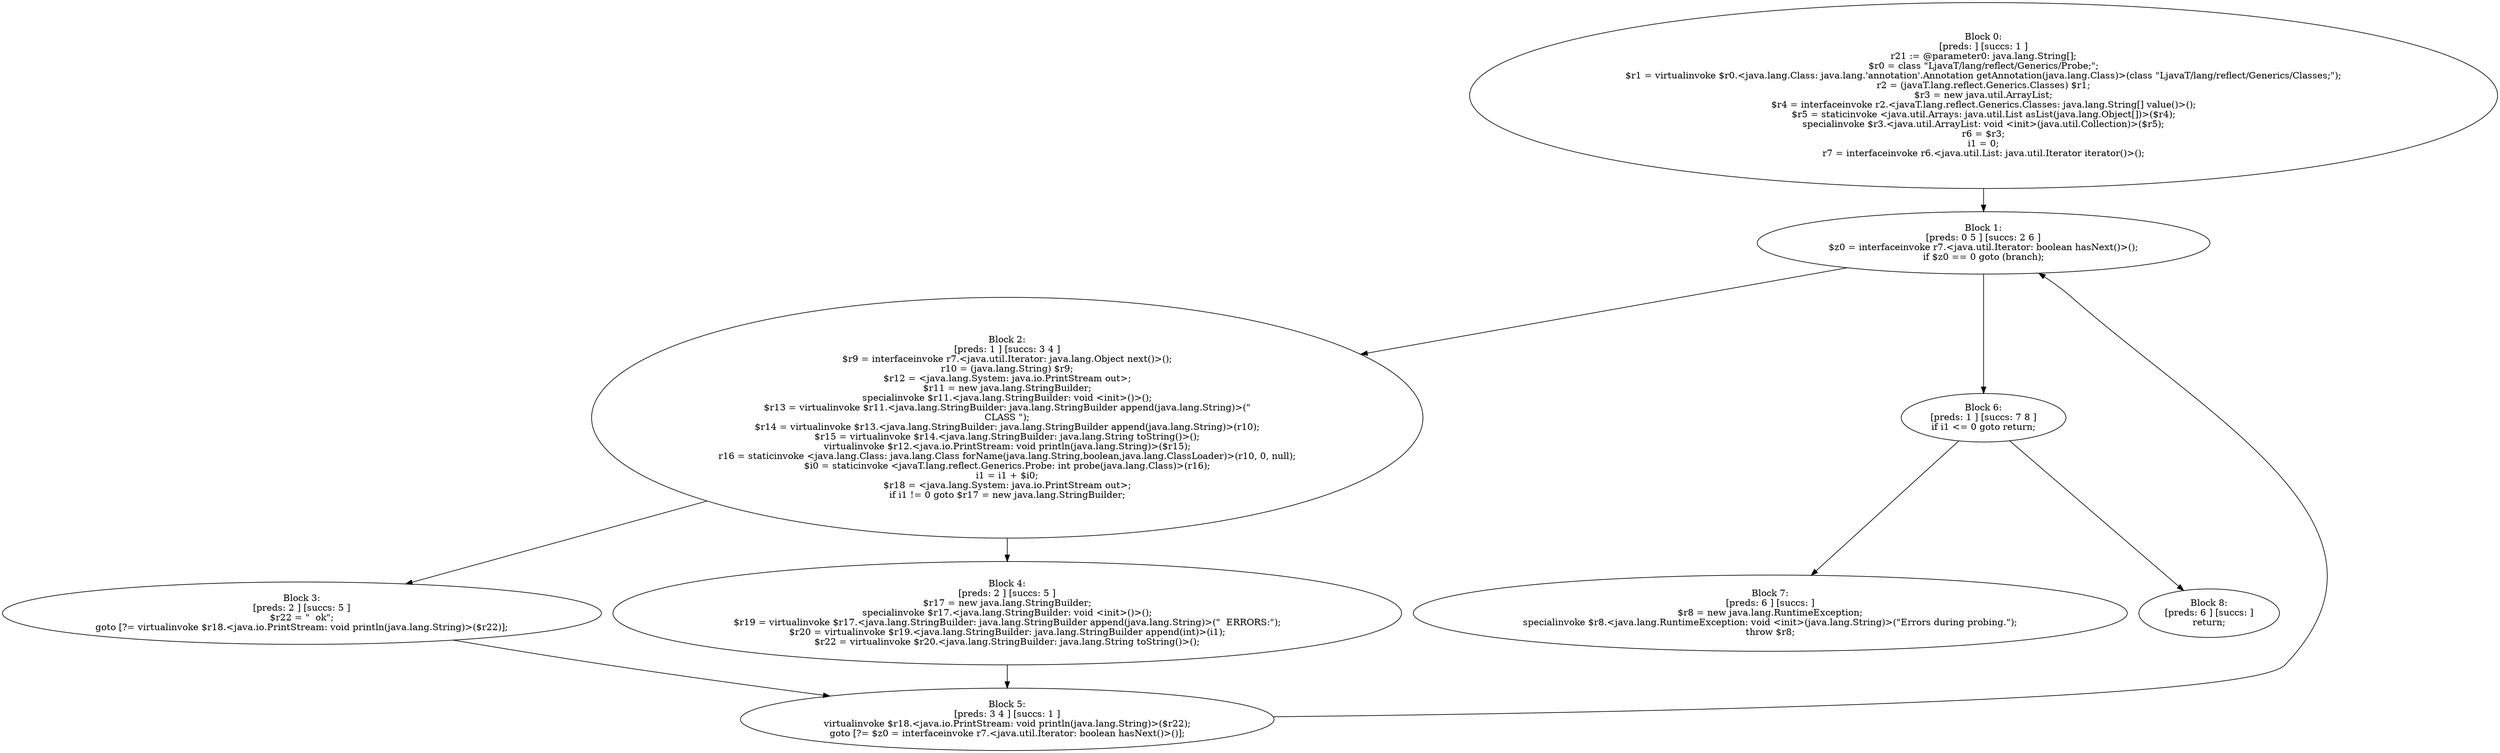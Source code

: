 digraph "unitGraph" {
    "Block 0:
[preds: ] [succs: 1 ]
r21 := @parameter0: java.lang.String[];
$r0 = class \"LjavaT/lang/reflect/Generics/Probe;\";
$r1 = virtualinvoke $r0.<java.lang.Class: java.lang.'annotation'.Annotation getAnnotation(java.lang.Class)>(class \"LjavaT/lang/reflect/Generics/Classes;\");
r2 = (javaT.lang.reflect.Generics.Classes) $r1;
$r3 = new java.util.ArrayList;
$r4 = interfaceinvoke r2.<javaT.lang.reflect.Generics.Classes: java.lang.String[] value()>();
$r5 = staticinvoke <java.util.Arrays: java.util.List asList(java.lang.Object[])>($r4);
specialinvoke $r3.<java.util.ArrayList: void <init>(java.util.Collection)>($r5);
r6 = $r3;
i1 = 0;
r7 = interfaceinvoke r6.<java.util.List: java.util.Iterator iterator()>();
"
    "Block 1:
[preds: 0 5 ] [succs: 2 6 ]
$z0 = interfaceinvoke r7.<java.util.Iterator: boolean hasNext()>();
if $z0 == 0 goto (branch);
"
    "Block 2:
[preds: 1 ] [succs: 3 4 ]
$r9 = interfaceinvoke r7.<java.util.Iterator: java.lang.Object next()>();
r10 = (java.lang.String) $r9;
$r12 = <java.lang.System: java.io.PrintStream out>;
$r11 = new java.lang.StringBuilder;
specialinvoke $r11.<java.lang.StringBuilder: void <init>()>();
$r13 = virtualinvoke $r11.<java.lang.StringBuilder: java.lang.StringBuilder append(java.lang.String)>(\"\nCLASS \");
$r14 = virtualinvoke $r13.<java.lang.StringBuilder: java.lang.StringBuilder append(java.lang.String)>(r10);
$r15 = virtualinvoke $r14.<java.lang.StringBuilder: java.lang.String toString()>();
virtualinvoke $r12.<java.io.PrintStream: void println(java.lang.String)>($r15);
r16 = staticinvoke <java.lang.Class: java.lang.Class forName(java.lang.String,boolean,java.lang.ClassLoader)>(r10, 0, null);
$i0 = staticinvoke <javaT.lang.reflect.Generics.Probe: int probe(java.lang.Class)>(r16);
i1 = i1 + $i0;
$r18 = <java.lang.System: java.io.PrintStream out>;
if i1 != 0 goto $r17 = new java.lang.StringBuilder;
"
    "Block 3:
[preds: 2 ] [succs: 5 ]
$r22 = \"  ok\";
goto [?= virtualinvoke $r18.<java.io.PrintStream: void println(java.lang.String)>($r22)];
"
    "Block 4:
[preds: 2 ] [succs: 5 ]
$r17 = new java.lang.StringBuilder;
specialinvoke $r17.<java.lang.StringBuilder: void <init>()>();
$r19 = virtualinvoke $r17.<java.lang.StringBuilder: java.lang.StringBuilder append(java.lang.String)>(\"  ERRORS:\");
$r20 = virtualinvoke $r19.<java.lang.StringBuilder: java.lang.StringBuilder append(int)>(i1);
$r22 = virtualinvoke $r20.<java.lang.StringBuilder: java.lang.String toString()>();
"
    "Block 5:
[preds: 3 4 ] [succs: 1 ]
virtualinvoke $r18.<java.io.PrintStream: void println(java.lang.String)>($r22);
goto [?= $z0 = interfaceinvoke r7.<java.util.Iterator: boolean hasNext()>()];
"
    "Block 6:
[preds: 1 ] [succs: 7 8 ]
if i1 <= 0 goto return;
"
    "Block 7:
[preds: 6 ] [succs: ]
$r8 = new java.lang.RuntimeException;
specialinvoke $r8.<java.lang.RuntimeException: void <init>(java.lang.String)>(\"Errors during probing.\");
throw $r8;
"
    "Block 8:
[preds: 6 ] [succs: ]
return;
"
    "Block 0:
[preds: ] [succs: 1 ]
r21 := @parameter0: java.lang.String[];
$r0 = class \"LjavaT/lang/reflect/Generics/Probe;\";
$r1 = virtualinvoke $r0.<java.lang.Class: java.lang.'annotation'.Annotation getAnnotation(java.lang.Class)>(class \"LjavaT/lang/reflect/Generics/Classes;\");
r2 = (javaT.lang.reflect.Generics.Classes) $r1;
$r3 = new java.util.ArrayList;
$r4 = interfaceinvoke r2.<javaT.lang.reflect.Generics.Classes: java.lang.String[] value()>();
$r5 = staticinvoke <java.util.Arrays: java.util.List asList(java.lang.Object[])>($r4);
specialinvoke $r3.<java.util.ArrayList: void <init>(java.util.Collection)>($r5);
r6 = $r3;
i1 = 0;
r7 = interfaceinvoke r6.<java.util.List: java.util.Iterator iterator()>();
"->"Block 1:
[preds: 0 5 ] [succs: 2 6 ]
$z0 = interfaceinvoke r7.<java.util.Iterator: boolean hasNext()>();
if $z0 == 0 goto (branch);
";
    "Block 1:
[preds: 0 5 ] [succs: 2 6 ]
$z0 = interfaceinvoke r7.<java.util.Iterator: boolean hasNext()>();
if $z0 == 0 goto (branch);
"->"Block 2:
[preds: 1 ] [succs: 3 4 ]
$r9 = interfaceinvoke r7.<java.util.Iterator: java.lang.Object next()>();
r10 = (java.lang.String) $r9;
$r12 = <java.lang.System: java.io.PrintStream out>;
$r11 = new java.lang.StringBuilder;
specialinvoke $r11.<java.lang.StringBuilder: void <init>()>();
$r13 = virtualinvoke $r11.<java.lang.StringBuilder: java.lang.StringBuilder append(java.lang.String)>(\"\nCLASS \");
$r14 = virtualinvoke $r13.<java.lang.StringBuilder: java.lang.StringBuilder append(java.lang.String)>(r10);
$r15 = virtualinvoke $r14.<java.lang.StringBuilder: java.lang.String toString()>();
virtualinvoke $r12.<java.io.PrintStream: void println(java.lang.String)>($r15);
r16 = staticinvoke <java.lang.Class: java.lang.Class forName(java.lang.String,boolean,java.lang.ClassLoader)>(r10, 0, null);
$i0 = staticinvoke <javaT.lang.reflect.Generics.Probe: int probe(java.lang.Class)>(r16);
i1 = i1 + $i0;
$r18 = <java.lang.System: java.io.PrintStream out>;
if i1 != 0 goto $r17 = new java.lang.StringBuilder;
";
    "Block 1:
[preds: 0 5 ] [succs: 2 6 ]
$z0 = interfaceinvoke r7.<java.util.Iterator: boolean hasNext()>();
if $z0 == 0 goto (branch);
"->"Block 6:
[preds: 1 ] [succs: 7 8 ]
if i1 <= 0 goto return;
";
    "Block 2:
[preds: 1 ] [succs: 3 4 ]
$r9 = interfaceinvoke r7.<java.util.Iterator: java.lang.Object next()>();
r10 = (java.lang.String) $r9;
$r12 = <java.lang.System: java.io.PrintStream out>;
$r11 = new java.lang.StringBuilder;
specialinvoke $r11.<java.lang.StringBuilder: void <init>()>();
$r13 = virtualinvoke $r11.<java.lang.StringBuilder: java.lang.StringBuilder append(java.lang.String)>(\"\nCLASS \");
$r14 = virtualinvoke $r13.<java.lang.StringBuilder: java.lang.StringBuilder append(java.lang.String)>(r10);
$r15 = virtualinvoke $r14.<java.lang.StringBuilder: java.lang.String toString()>();
virtualinvoke $r12.<java.io.PrintStream: void println(java.lang.String)>($r15);
r16 = staticinvoke <java.lang.Class: java.lang.Class forName(java.lang.String,boolean,java.lang.ClassLoader)>(r10, 0, null);
$i0 = staticinvoke <javaT.lang.reflect.Generics.Probe: int probe(java.lang.Class)>(r16);
i1 = i1 + $i0;
$r18 = <java.lang.System: java.io.PrintStream out>;
if i1 != 0 goto $r17 = new java.lang.StringBuilder;
"->"Block 3:
[preds: 2 ] [succs: 5 ]
$r22 = \"  ok\";
goto [?= virtualinvoke $r18.<java.io.PrintStream: void println(java.lang.String)>($r22)];
";
    "Block 2:
[preds: 1 ] [succs: 3 4 ]
$r9 = interfaceinvoke r7.<java.util.Iterator: java.lang.Object next()>();
r10 = (java.lang.String) $r9;
$r12 = <java.lang.System: java.io.PrintStream out>;
$r11 = new java.lang.StringBuilder;
specialinvoke $r11.<java.lang.StringBuilder: void <init>()>();
$r13 = virtualinvoke $r11.<java.lang.StringBuilder: java.lang.StringBuilder append(java.lang.String)>(\"\nCLASS \");
$r14 = virtualinvoke $r13.<java.lang.StringBuilder: java.lang.StringBuilder append(java.lang.String)>(r10);
$r15 = virtualinvoke $r14.<java.lang.StringBuilder: java.lang.String toString()>();
virtualinvoke $r12.<java.io.PrintStream: void println(java.lang.String)>($r15);
r16 = staticinvoke <java.lang.Class: java.lang.Class forName(java.lang.String,boolean,java.lang.ClassLoader)>(r10, 0, null);
$i0 = staticinvoke <javaT.lang.reflect.Generics.Probe: int probe(java.lang.Class)>(r16);
i1 = i1 + $i0;
$r18 = <java.lang.System: java.io.PrintStream out>;
if i1 != 0 goto $r17 = new java.lang.StringBuilder;
"->"Block 4:
[preds: 2 ] [succs: 5 ]
$r17 = new java.lang.StringBuilder;
specialinvoke $r17.<java.lang.StringBuilder: void <init>()>();
$r19 = virtualinvoke $r17.<java.lang.StringBuilder: java.lang.StringBuilder append(java.lang.String)>(\"  ERRORS:\");
$r20 = virtualinvoke $r19.<java.lang.StringBuilder: java.lang.StringBuilder append(int)>(i1);
$r22 = virtualinvoke $r20.<java.lang.StringBuilder: java.lang.String toString()>();
";
    "Block 3:
[preds: 2 ] [succs: 5 ]
$r22 = \"  ok\";
goto [?= virtualinvoke $r18.<java.io.PrintStream: void println(java.lang.String)>($r22)];
"->"Block 5:
[preds: 3 4 ] [succs: 1 ]
virtualinvoke $r18.<java.io.PrintStream: void println(java.lang.String)>($r22);
goto [?= $z0 = interfaceinvoke r7.<java.util.Iterator: boolean hasNext()>()];
";
    "Block 4:
[preds: 2 ] [succs: 5 ]
$r17 = new java.lang.StringBuilder;
specialinvoke $r17.<java.lang.StringBuilder: void <init>()>();
$r19 = virtualinvoke $r17.<java.lang.StringBuilder: java.lang.StringBuilder append(java.lang.String)>(\"  ERRORS:\");
$r20 = virtualinvoke $r19.<java.lang.StringBuilder: java.lang.StringBuilder append(int)>(i1);
$r22 = virtualinvoke $r20.<java.lang.StringBuilder: java.lang.String toString()>();
"->"Block 5:
[preds: 3 4 ] [succs: 1 ]
virtualinvoke $r18.<java.io.PrintStream: void println(java.lang.String)>($r22);
goto [?= $z0 = interfaceinvoke r7.<java.util.Iterator: boolean hasNext()>()];
";
    "Block 5:
[preds: 3 4 ] [succs: 1 ]
virtualinvoke $r18.<java.io.PrintStream: void println(java.lang.String)>($r22);
goto [?= $z0 = interfaceinvoke r7.<java.util.Iterator: boolean hasNext()>()];
"->"Block 1:
[preds: 0 5 ] [succs: 2 6 ]
$z0 = interfaceinvoke r7.<java.util.Iterator: boolean hasNext()>();
if $z0 == 0 goto (branch);
";
    "Block 6:
[preds: 1 ] [succs: 7 8 ]
if i1 <= 0 goto return;
"->"Block 7:
[preds: 6 ] [succs: ]
$r8 = new java.lang.RuntimeException;
specialinvoke $r8.<java.lang.RuntimeException: void <init>(java.lang.String)>(\"Errors during probing.\");
throw $r8;
";
    "Block 6:
[preds: 1 ] [succs: 7 8 ]
if i1 <= 0 goto return;
"->"Block 8:
[preds: 6 ] [succs: ]
return;
";
}
